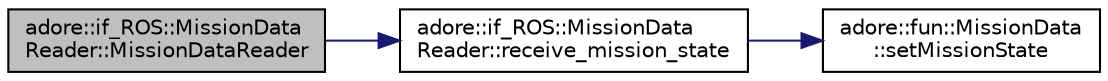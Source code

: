 digraph "adore::if_ROS::MissionDataReader::MissionDataReader"
{
 // LATEX_PDF_SIZE
  edge [fontname="Helvetica",fontsize="10",labelfontname="Helvetica",labelfontsize="10"];
  node [fontname="Helvetica",fontsize="10",shape=record];
  rankdir="LR";
  Node1 [label="adore::if_ROS::MissionData\lReader::MissionDataReader",height=0.2,width=0.4,color="black", fillcolor="grey75", style="filled", fontcolor="black",tooltip=" "];
  Node1 -> Node2 [color="midnightblue",fontsize="10",style="solid",fontname="Helvetica"];
  Node2 [label="adore::if_ROS::MissionData\lReader::receive_mission_state",height=0.2,width=0.4,color="black", fillcolor="white", style="filled",URL="$classadore_1_1if__ROS_1_1MissionDataReader.html#a21abbfff2885f8c28463148a8061de04",tooltip=" "];
  Node2 -> Node3 [color="midnightblue",fontsize="10",style="solid",fontname="Helvetica"];
  Node3 [label="adore::fun::MissionData\l::setMissionState",height=0.2,width=0.4,color="black", fillcolor="white", style="filled",URL="$classadore_1_1fun_1_1MissionData.html#a4b393468d2f7c326fd4549f4fb07fb79",tooltip=" "];
}

